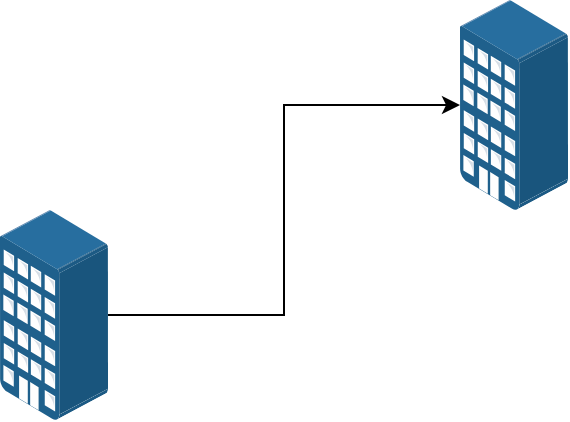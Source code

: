<mxfile version="20.8.13" type="github">
  <diagram name="第 1 页" id="9c1VEWERxylMTAAzkqru">
    <mxGraphModel dx="810" dy="595" grid="1" gridSize="10" guides="1" tooltips="1" connect="1" arrows="1" fold="1" page="1" pageScale="1" pageWidth="827" pageHeight="1169" math="0" shadow="0">
      <root>
        <mxCell id="0" />
        <mxCell id="1" parent="0" />
        <mxCell id="rtkXfg2roxZ0460Mr28F-3" style="edgeStyle=orthogonalEdgeStyle;rounded=0;orthogonalLoop=1;jettySize=auto;html=1;" parent="1" source="rtkXfg2roxZ0460Mr28F-1" target="rtkXfg2roxZ0460Mr28F-2" edge="1">
          <mxGeometry relative="1" as="geometry" />
        </mxCell>
        <mxCell id="rtkXfg2roxZ0460Mr28F-1" value="" style="points=[];aspect=fixed;html=1;align=center;shadow=0;dashed=0;image;image=img/lib/allied_telesis/buildings/Apartments.svg;" parent="1" vertex="1">
          <mxGeometry x="260" y="370" width="54" height="105" as="geometry" />
        </mxCell>
        <mxCell id="rtkXfg2roxZ0460Mr28F-2" value="" style="points=[];aspect=fixed;html=1;align=center;shadow=0;dashed=0;image;image=img/lib/allied_telesis/buildings/Apartments.svg;" parent="1" vertex="1">
          <mxGeometry x="490" y="265" width="54" height="105" as="geometry" />
        </mxCell>
      </root>
    </mxGraphModel>
  </diagram>
</mxfile>
